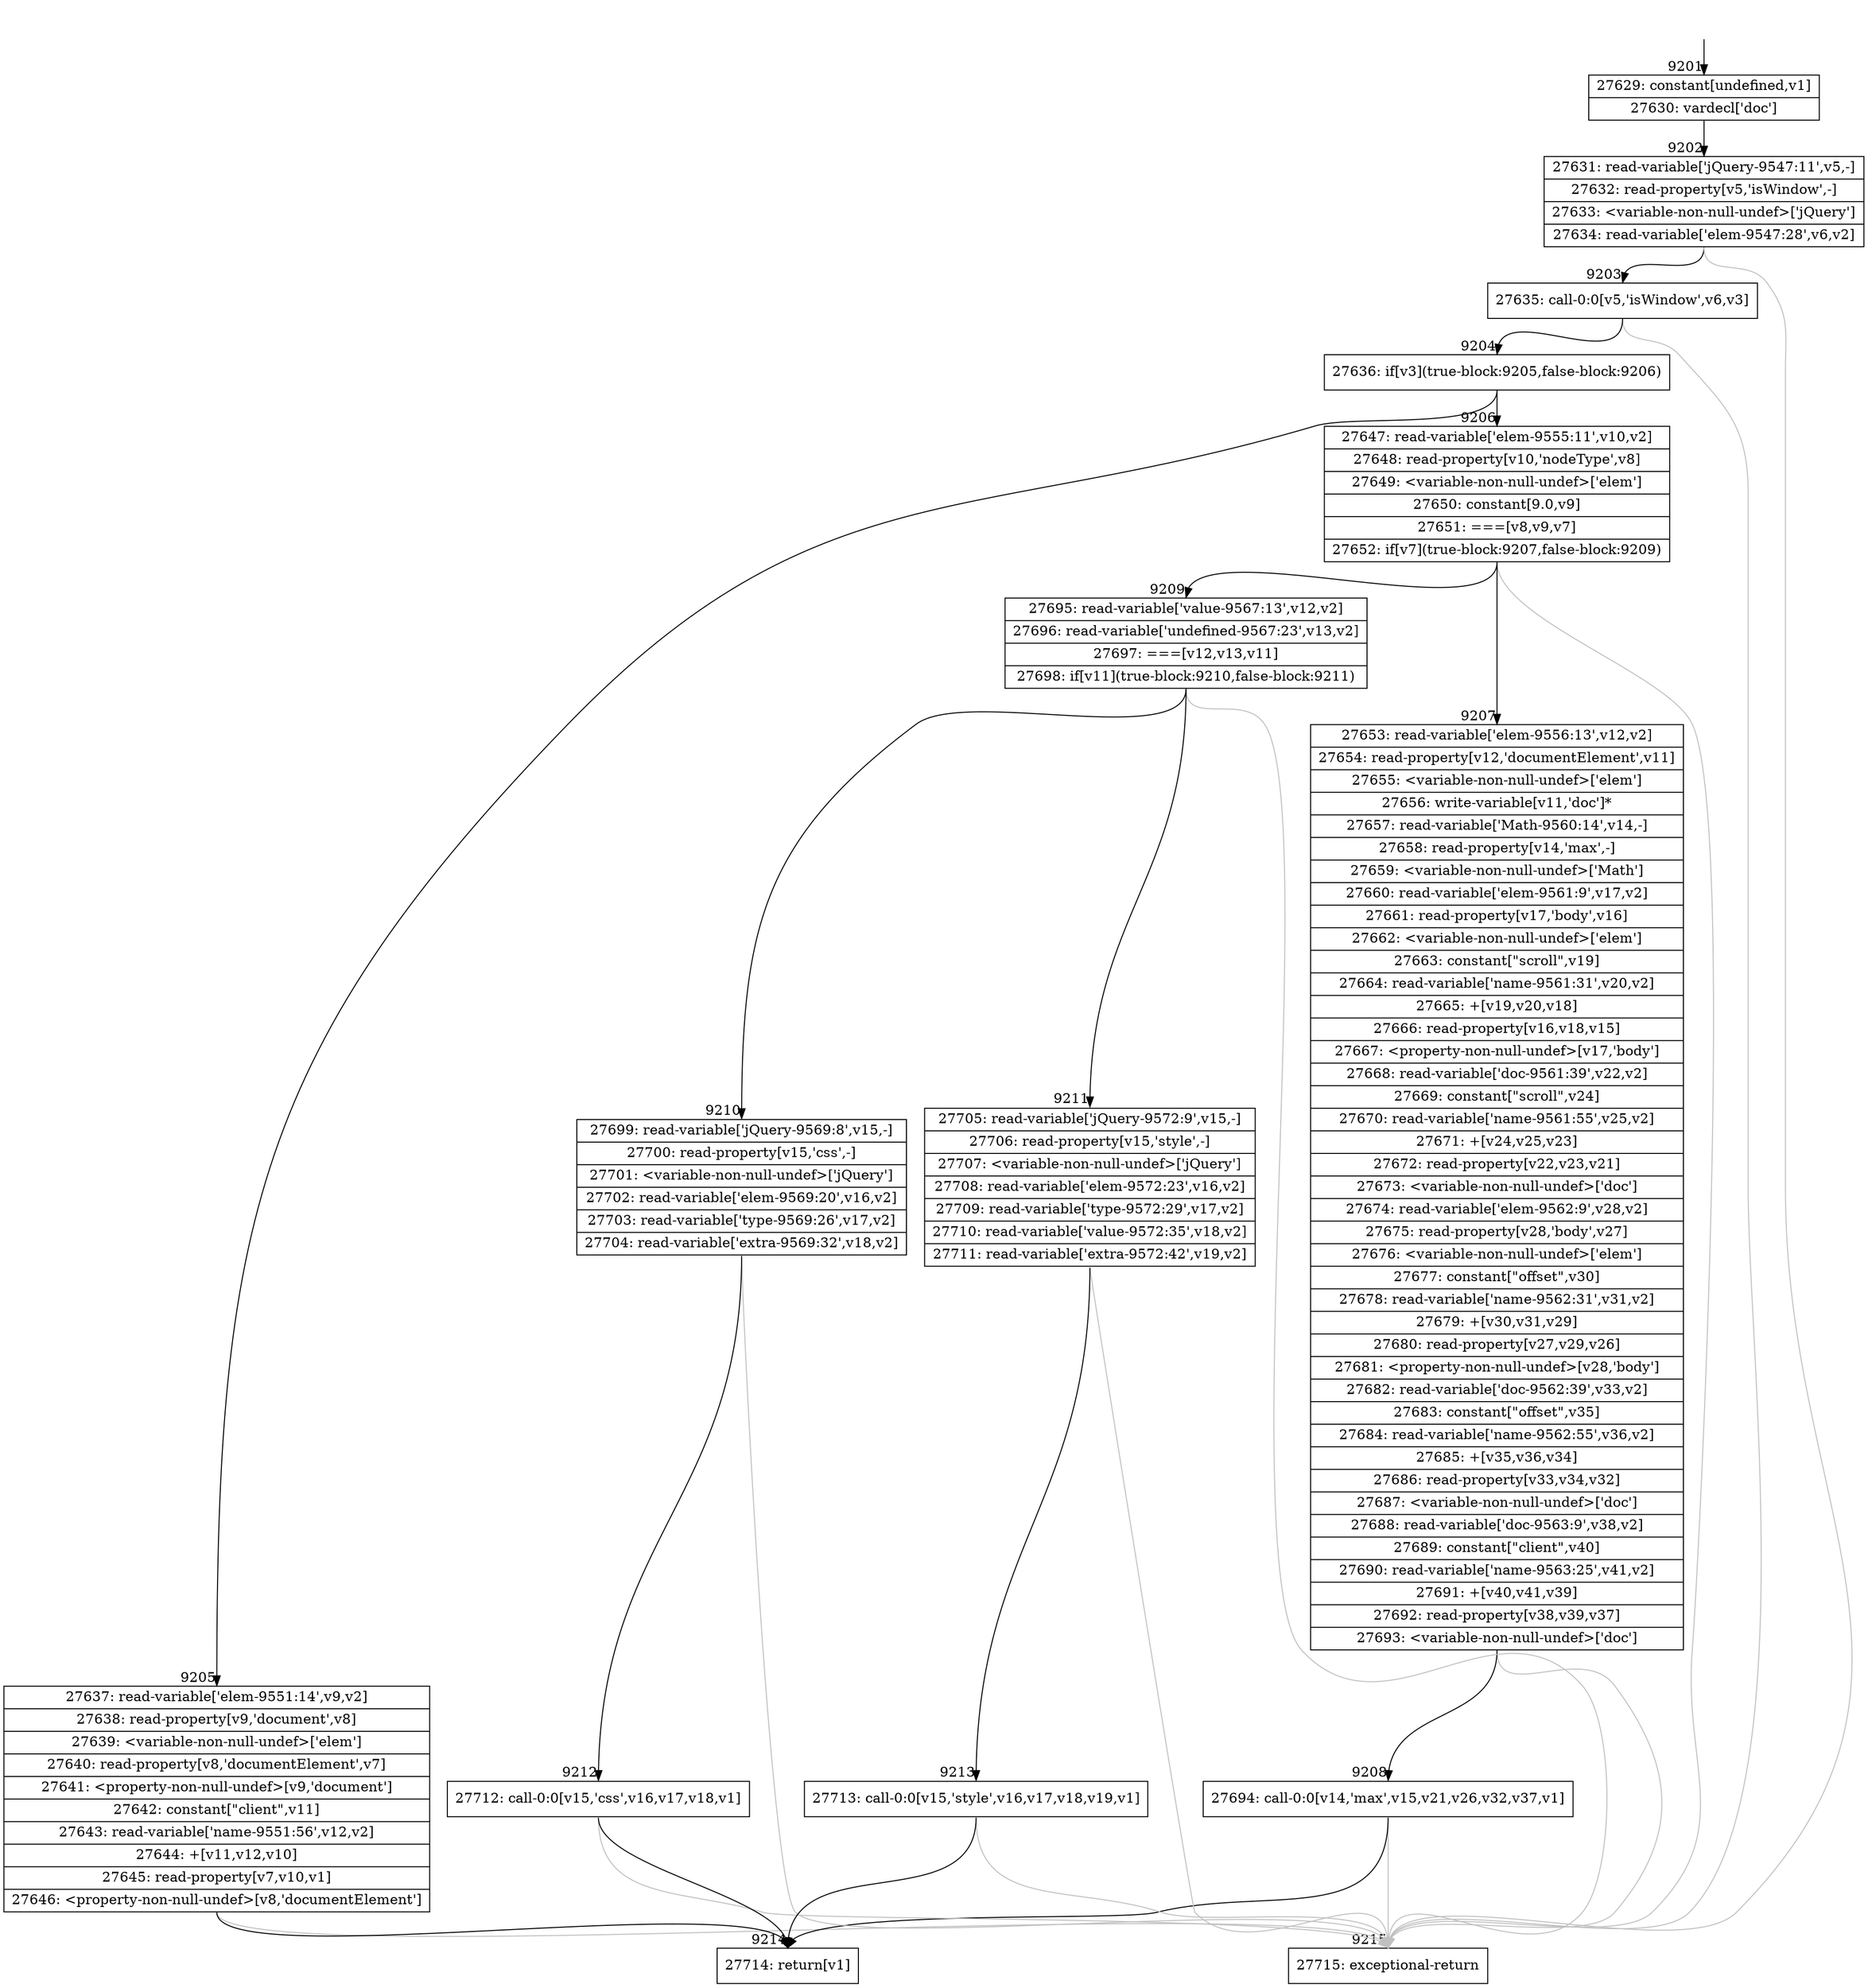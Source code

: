 digraph {
rankdir="TD"
BB_entry577[shape=none,label=""];
BB_entry577 -> BB9201 [tailport=s, headport=n, headlabel="    9201"]
BB9201 [shape=record label="{27629: constant[undefined,v1]|27630: vardecl['doc']}" ] 
BB9201 -> BB9202 [tailport=s, headport=n, headlabel="      9202"]
BB9202 [shape=record label="{27631: read-variable['jQuery-9547:11',v5,-]|27632: read-property[v5,'isWindow',-]|27633: \<variable-non-null-undef\>['jQuery']|27634: read-variable['elem-9547:28',v6,v2]}" ] 
BB9202 -> BB9203 [tailport=s, headport=n, headlabel="      9203"]
BB9202 -> BB9215 [tailport=s, headport=n, color=gray, headlabel="      9215"]
BB9203 [shape=record label="{27635: call-0:0[v5,'isWindow',v6,v3]}" ] 
BB9203 -> BB9204 [tailport=s, headport=n, headlabel="      9204"]
BB9203 -> BB9215 [tailport=s, headport=n, color=gray]
BB9204 [shape=record label="{27636: if[v3](true-block:9205,false-block:9206)}" ] 
BB9204 -> BB9205 [tailport=s, headport=n, headlabel="      9205"]
BB9204 -> BB9206 [tailport=s, headport=n, headlabel="      9206"]
BB9205 [shape=record label="{27637: read-variable['elem-9551:14',v9,v2]|27638: read-property[v9,'document',v8]|27639: \<variable-non-null-undef\>['elem']|27640: read-property[v8,'documentElement',v7]|27641: \<property-non-null-undef\>[v9,'document']|27642: constant[\"client\",v11]|27643: read-variable['name-9551:56',v12,v2]|27644: +[v11,v12,v10]|27645: read-property[v7,v10,v1]|27646: \<property-non-null-undef\>[v8,'documentElement']}" ] 
BB9205 -> BB9214 [tailport=s, headport=n, headlabel="      9214"]
BB9205 -> BB9215 [tailport=s, headport=n, color=gray]
BB9206 [shape=record label="{27647: read-variable['elem-9555:11',v10,v2]|27648: read-property[v10,'nodeType',v8]|27649: \<variable-non-null-undef\>['elem']|27650: constant[9.0,v9]|27651: ===[v8,v9,v7]|27652: if[v7](true-block:9207,false-block:9209)}" ] 
BB9206 -> BB9207 [tailport=s, headport=n, headlabel="      9207"]
BB9206 -> BB9209 [tailport=s, headport=n, headlabel="      9209"]
BB9206 -> BB9215 [tailport=s, headport=n, color=gray]
BB9207 [shape=record label="{27653: read-variable['elem-9556:13',v12,v2]|27654: read-property[v12,'documentElement',v11]|27655: \<variable-non-null-undef\>['elem']|27656: write-variable[v11,'doc']*|27657: read-variable['Math-9560:14',v14,-]|27658: read-property[v14,'max',-]|27659: \<variable-non-null-undef\>['Math']|27660: read-variable['elem-9561:9',v17,v2]|27661: read-property[v17,'body',v16]|27662: \<variable-non-null-undef\>['elem']|27663: constant[\"scroll\",v19]|27664: read-variable['name-9561:31',v20,v2]|27665: +[v19,v20,v18]|27666: read-property[v16,v18,v15]|27667: \<property-non-null-undef\>[v17,'body']|27668: read-variable['doc-9561:39',v22,v2]|27669: constant[\"scroll\",v24]|27670: read-variable['name-9561:55',v25,v2]|27671: +[v24,v25,v23]|27672: read-property[v22,v23,v21]|27673: \<variable-non-null-undef\>['doc']|27674: read-variable['elem-9562:9',v28,v2]|27675: read-property[v28,'body',v27]|27676: \<variable-non-null-undef\>['elem']|27677: constant[\"offset\",v30]|27678: read-variable['name-9562:31',v31,v2]|27679: +[v30,v31,v29]|27680: read-property[v27,v29,v26]|27681: \<property-non-null-undef\>[v28,'body']|27682: read-variable['doc-9562:39',v33,v2]|27683: constant[\"offset\",v35]|27684: read-variable['name-9562:55',v36,v2]|27685: +[v35,v36,v34]|27686: read-property[v33,v34,v32]|27687: \<variable-non-null-undef\>['doc']|27688: read-variable['doc-9563:9',v38,v2]|27689: constant[\"client\",v40]|27690: read-variable['name-9563:25',v41,v2]|27691: +[v40,v41,v39]|27692: read-property[v38,v39,v37]|27693: \<variable-non-null-undef\>['doc']}" ] 
BB9207 -> BB9208 [tailport=s, headport=n, headlabel="      9208"]
BB9207 -> BB9215 [tailport=s, headport=n, color=gray]
BB9208 [shape=record label="{27694: call-0:0[v14,'max',v15,v21,v26,v32,v37,v1]}" ] 
BB9208 -> BB9214 [tailport=s, headport=n]
BB9208 -> BB9215 [tailport=s, headport=n, color=gray]
BB9209 [shape=record label="{27695: read-variable['value-9567:13',v12,v2]|27696: read-variable['undefined-9567:23',v13,v2]|27697: ===[v12,v13,v11]|27698: if[v11](true-block:9210,false-block:9211)}" ] 
BB9209 -> BB9210 [tailport=s, headport=n, headlabel="      9210"]
BB9209 -> BB9211 [tailport=s, headport=n, headlabel="      9211"]
BB9209 -> BB9215 [tailport=s, headport=n, color=gray]
BB9210 [shape=record label="{27699: read-variable['jQuery-9569:8',v15,-]|27700: read-property[v15,'css',-]|27701: \<variable-non-null-undef\>['jQuery']|27702: read-variable['elem-9569:20',v16,v2]|27703: read-variable['type-9569:26',v17,v2]|27704: read-variable['extra-9569:32',v18,v2]}" ] 
BB9210 -> BB9212 [tailport=s, headport=n, headlabel="      9212"]
BB9210 -> BB9215 [tailport=s, headport=n, color=gray]
BB9211 [shape=record label="{27705: read-variable['jQuery-9572:9',v15,-]|27706: read-property[v15,'style',-]|27707: \<variable-non-null-undef\>['jQuery']|27708: read-variable['elem-9572:23',v16,v2]|27709: read-variable['type-9572:29',v17,v2]|27710: read-variable['value-9572:35',v18,v2]|27711: read-variable['extra-9572:42',v19,v2]}" ] 
BB9211 -> BB9213 [tailport=s, headport=n, headlabel="      9213"]
BB9211 -> BB9215 [tailport=s, headport=n, color=gray]
BB9212 [shape=record label="{27712: call-0:0[v15,'css',v16,v17,v18,v1]}" ] 
BB9212 -> BB9214 [tailport=s, headport=n]
BB9212 -> BB9215 [tailport=s, headport=n, color=gray]
BB9213 [shape=record label="{27713: call-0:0[v15,'style',v16,v17,v18,v19,v1]}" ] 
BB9213 -> BB9214 [tailport=s, headport=n]
BB9213 -> BB9215 [tailport=s, headport=n, color=gray]
BB9214 [shape=record label="{27714: return[v1]}" ] 
BB9215 [shape=record label="{27715: exceptional-return}" ] 
}
